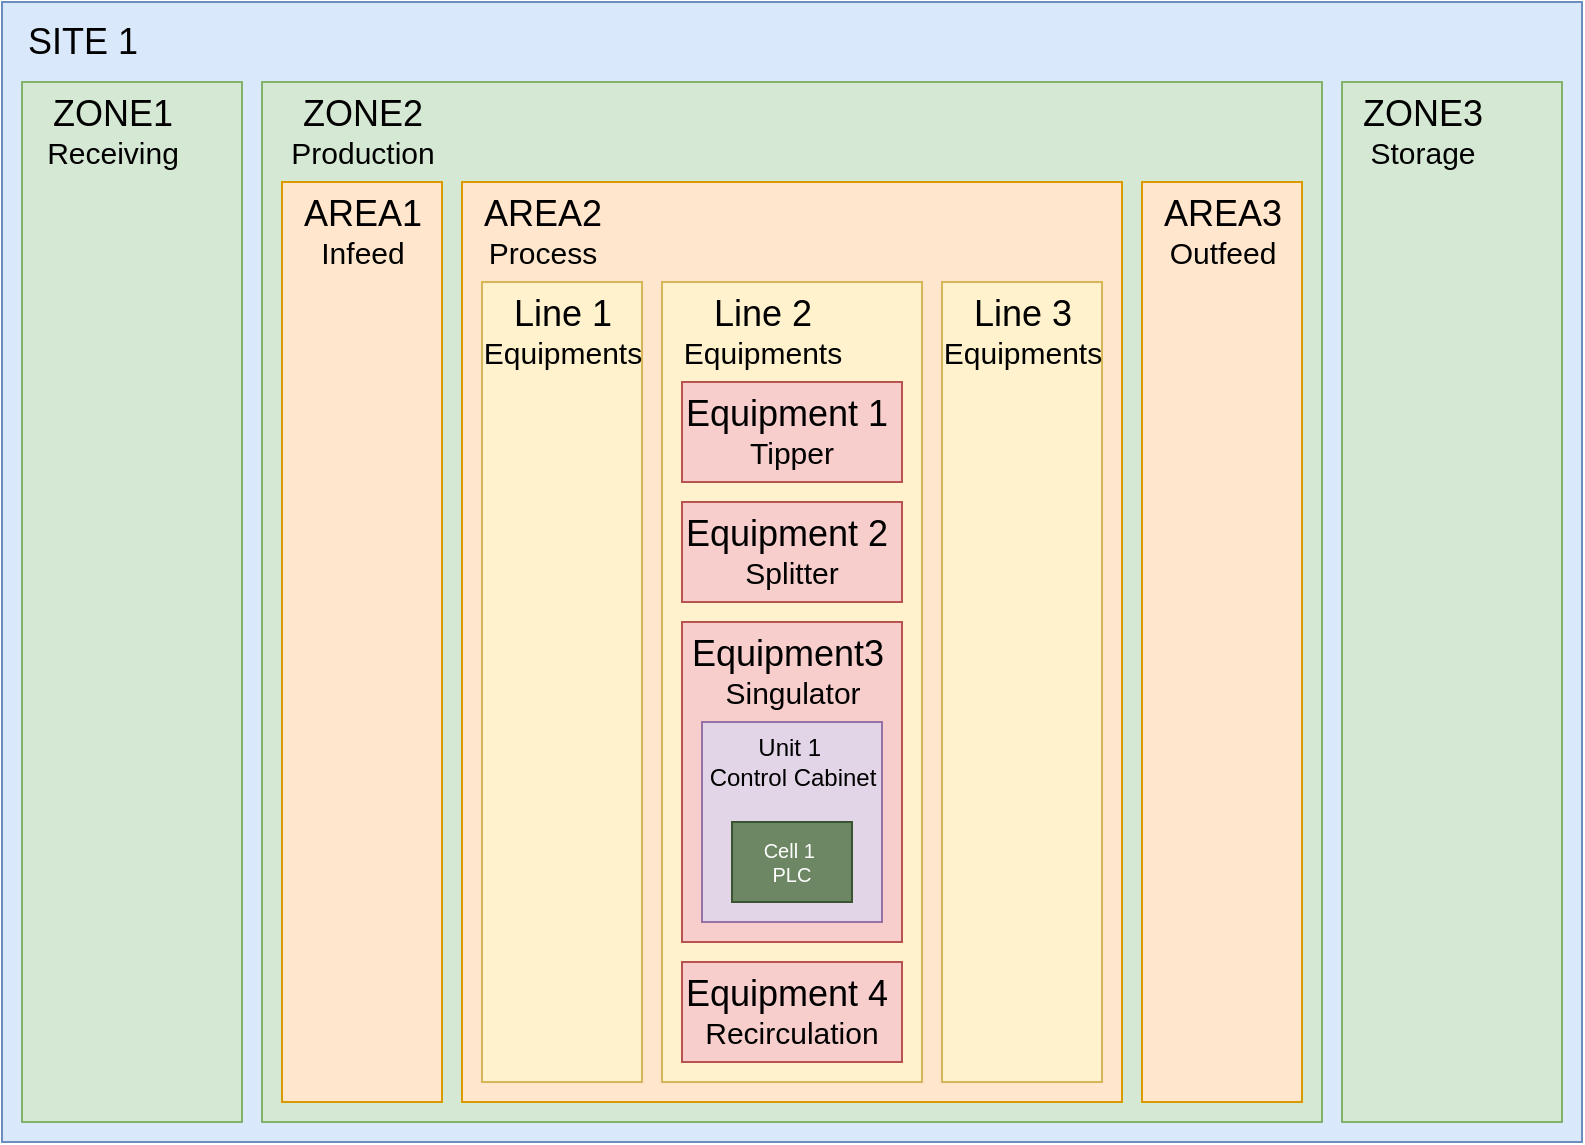 <mxfile version="26.2.14">
  <diagram name="Page-1" id="zzEKwlbeFd6CqcHf-zqJ">
    <mxGraphModel dx="1678" dy="914" grid="1" gridSize="10" guides="1" tooltips="1" connect="1" arrows="1" fold="1" page="1" pageScale="1" pageWidth="850" pageHeight="1100" math="0" shadow="0">
      <root>
        <mxCell id="0" />
        <mxCell id="1" parent="0" />
        <mxCell id="QQ_peA4Y2cugDTk5l_Di-2" value="" style="rounded=0;whiteSpace=wrap;html=1;fillColor=#dae8fc;strokeColor=#6c8ebf;" vertex="1" parent="1">
          <mxGeometry x="30" y="90" width="790" height="570" as="geometry" />
        </mxCell>
        <mxCell id="QQ_peA4Y2cugDTk5l_Di-3" value="&lt;font style=&quot;font-size: 18px;&quot;&gt;SITE 1&lt;/font&gt;" style="text;html=1;align=center;verticalAlign=middle;resizable=0;points=[];autosize=1;strokeColor=none;fillColor=none;" vertex="1" parent="1">
          <mxGeometry x="30" y="90" width="80" height="40" as="geometry" />
        </mxCell>
        <mxCell id="QQ_peA4Y2cugDTk5l_Di-4" value="" style="rounded=0;whiteSpace=wrap;html=1;fillColor=#d5e8d4;strokeColor=#82b366;" vertex="1" parent="1">
          <mxGeometry x="40" y="130" width="110" height="520" as="geometry" />
        </mxCell>
        <mxCell id="QQ_peA4Y2cugDTk5l_Di-5" value="" style="rounded=0;whiteSpace=wrap;html=1;fillColor=#d5e8d4;strokeColor=#82b366;" vertex="1" parent="1">
          <mxGeometry x="160" y="130" width="530" height="520" as="geometry" />
        </mxCell>
        <mxCell id="QQ_peA4Y2cugDTk5l_Di-6" value="" style="rounded=0;whiteSpace=wrap;html=1;fillColor=#d5e8d4;strokeColor=#82b366;" vertex="1" parent="1">
          <mxGeometry x="700" y="130" width="110" height="520" as="geometry" />
        </mxCell>
        <mxCell id="QQ_peA4Y2cugDTk5l_Di-8" value="&lt;span style=&quot;text-wrap-mode: wrap; font-size: 18px;&quot;&gt;ZONE1&lt;/span&gt;&lt;br style=&quot;text-wrap-mode: wrap;&quot;&gt;&lt;font style=&quot;text-wrap-mode: wrap; font-size: 15px;&quot;&gt;Receiving&lt;/font&gt;" style="text;html=1;align=center;verticalAlign=middle;resizable=0;points=[];autosize=1;strokeColor=none;fillColor=none;" vertex="1" parent="1">
          <mxGeometry x="40" y="130" width="90" height="50" as="geometry" />
        </mxCell>
        <mxCell id="QQ_peA4Y2cugDTk5l_Di-9" value="&lt;span style=&quot;text-wrap-mode: wrap; font-size: 18px;&quot;&gt;ZONE2&lt;/span&gt;&lt;br style=&quot;text-wrap-mode: wrap;&quot;&gt;&lt;font style=&quot;text-wrap-mode: wrap; font-size: 15px;&quot;&gt;Production&lt;/font&gt;" style="text;html=1;align=center;verticalAlign=middle;resizable=0;points=[];autosize=1;strokeColor=none;fillColor=none;" vertex="1" parent="1">
          <mxGeometry x="160" y="130" width="100" height="50" as="geometry" />
        </mxCell>
        <mxCell id="QQ_peA4Y2cugDTk5l_Di-11" value="&lt;span style=&quot;text-wrap-mode: wrap; font-size: 18px;&quot;&gt;ZONE3&lt;/span&gt;&lt;br style=&quot;text-wrap-mode: wrap;&quot;&gt;&lt;span style=&quot;font-size: 15px; text-wrap-mode: wrap;&quot;&gt;Storage&lt;/span&gt;" style="text;html=1;align=center;verticalAlign=middle;resizable=0;points=[];autosize=1;strokeColor=none;fillColor=none;" vertex="1" parent="1">
          <mxGeometry x="700" y="130" width="80" height="50" as="geometry" />
        </mxCell>
        <mxCell id="QQ_peA4Y2cugDTk5l_Di-12" value="" style="rounded=0;whiteSpace=wrap;html=1;fillColor=#ffe6cc;strokeColor=#d79b00;" vertex="1" parent="1">
          <mxGeometry x="170" y="180" width="80" height="460" as="geometry" />
        </mxCell>
        <mxCell id="QQ_peA4Y2cugDTk5l_Di-13" value="" style="rounded=0;whiteSpace=wrap;html=1;fillColor=#ffe6cc;strokeColor=#d79b00;" vertex="1" parent="1">
          <mxGeometry x="600" y="180" width="80" height="460" as="geometry" />
        </mxCell>
        <mxCell id="QQ_peA4Y2cugDTk5l_Di-14" value="" style="rounded=0;whiteSpace=wrap;html=1;fillColor=#ffe6cc;strokeColor=#d79b00;" vertex="1" parent="1">
          <mxGeometry x="260" y="180" width="330" height="460" as="geometry" />
        </mxCell>
        <mxCell id="QQ_peA4Y2cugDTk5l_Di-15" value="&lt;span style=&quot;text-wrap-mode: wrap; font-size: 18px;&quot;&gt;AREA1&lt;/span&gt;&lt;br style=&quot;text-wrap-mode: wrap;&quot;&gt;&lt;span style=&quot;text-wrap-mode: wrap; font-size: 15px;&quot;&gt;Infeed&lt;/span&gt;" style="text;html=1;align=center;verticalAlign=middle;resizable=0;points=[];autosize=1;strokeColor=none;fillColor=none;" vertex="1" parent="1">
          <mxGeometry x="170" y="180" width="80" height="50" as="geometry" />
        </mxCell>
        <mxCell id="QQ_peA4Y2cugDTk5l_Di-16" value="&lt;span style=&quot;text-wrap-mode: wrap; font-size: 18px;&quot;&gt;AREA2&lt;/span&gt;&lt;br style=&quot;text-wrap-mode: wrap;&quot;&gt;&lt;span style=&quot;text-wrap-mode: wrap; font-size: 15px;&quot;&gt;Process&lt;/span&gt;" style="text;html=1;align=center;verticalAlign=middle;resizable=0;points=[];autosize=1;strokeColor=none;fillColor=none;" vertex="1" parent="1">
          <mxGeometry x="260" y="180" width="80" height="50" as="geometry" />
        </mxCell>
        <mxCell id="QQ_peA4Y2cugDTk5l_Di-17" value="&lt;span style=&quot;text-wrap-mode: wrap; font-size: 18px;&quot;&gt;AREA3&lt;/span&gt;&lt;br style=&quot;text-wrap-mode: wrap;&quot;&gt;&lt;span style=&quot;text-wrap-mode: wrap; font-size: 15px;&quot;&gt;Outfeed&lt;/span&gt;" style="text;html=1;align=center;verticalAlign=middle;resizable=0;points=[];autosize=1;strokeColor=none;fillColor=none;" vertex="1" parent="1">
          <mxGeometry x="600" y="180" width="80" height="50" as="geometry" />
        </mxCell>
        <mxCell id="QQ_peA4Y2cugDTk5l_Di-18" value="" style="rounded=0;whiteSpace=wrap;html=1;fillColor=#fff2cc;strokeColor=#d6b656;" vertex="1" parent="1">
          <mxGeometry x="270" y="230" width="80" height="400" as="geometry" />
        </mxCell>
        <mxCell id="QQ_peA4Y2cugDTk5l_Di-19" value="&lt;span style=&quot;text-wrap-mode: wrap; font-size: 18px;&quot;&gt;Line 1&lt;/span&gt;&lt;br style=&quot;text-wrap-mode: wrap;&quot;&gt;&lt;span style=&quot;text-wrap-mode: wrap; font-size: 15px;&quot;&gt;Equipments&lt;/span&gt;" style="text;html=1;align=center;verticalAlign=middle;resizable=0;points=[];autosize=1;strokeColor=none;fillColor=none;" vertex="1" parent="1">
          <mxGeometry x="260" y="230" width="100" height="50" as="geometry" />
        </mxCell>
        <mxCell id="QQ_peA4Y2cugDTk5l_Di-20" value="" style="rounded=0;whiteSpace=wrap;html=1;fillColor=#fff2cc;strokeColor=#d6b656;" vertex="1" parent="1">
          <mxGeometry x="360" y="230" width="130" height="400" as="geometry" />
        </mxCell>
        <mxCell id="QQ_peA4Y2cugDTk5l_Di-21" value="&lt;span style=&quot;text-wrap-mode: wrap; font-size: 18px;&quot;&gt;Line 2&lt;/span&gt;&lt;br style=&quot;text-wrap-mode: wrap;&quot;&gt;&lt;span style=&quot;text-wrap-mode: wrap; font-size: 15px;&quot;&gt;Equipments&lt;/span&gt;" style="text;html=1;align=center;verticalAlign=middle;resizable=0;points=[];autosize=1;strokeColor=none;fillColor=none;" vertex="1" parent="1">
          <mxGeometry x="360" y="230" width="100" height="50" as="geometry" />
        </mxCell>
        <mxCell id="QQ_peA4Y2cugDTk5l_Di-22" value="" style="rounded=0;whiteSpace=wrap;html=1;fillColor=#fff2cc;strokeColor=#d6b656;" vertex="1" parent="1">
          <mxGeometry x="500" y="230" width="80" height="400" as="geometry" />
        </mxCell>
        <mxCell id="QQ_peA4Y2cugDTk5l_Di-23" value="&lt;span style=&quot;text-wrap-mode: wrap; font-size: 18px;&quot;&gt;Line 3&lt;/span&gt;&lt;br style=&quot;text-wrap-mode: wrap;&quot;&gt;&lt;span style=&quot;text-wrap-mode: wrap; font-size: 15px;&quot;&gt;Equipments&lt;/span&gt;" style="text;html=1;align=center;verticalAlign=middle;resizable=0;points=[];autosize=1;strokeColor=none;fillColor=none;" vertex="1" parent="1">
          <mxGeometry x="490" y="230" width="100" height="50" as="geometry" />
        </mxCell>
        <mxCell id="QQ_peA4Y2cugDTk5l_Di-24" value="&lt;font style=&quot;&quot;&gt;&lt;span style=&quot;font-size: 18px;&quot;&gt;Equipment 1&amp;nbsp;&lt;br&gt;&lt;/span&gt;&lt;span style=&quot;font-size: 15px;&quot;&gt;Tipper&lt;/span&gt;&lt;/font&gt;" style="rounded=0;whiteSpace=wrap;html=1;fillColor=#f8cecc;strokeColor=#b85450;" vertex="1" parent="1">
          <mxGeometry x="370" y="280" width="110" height="50" as="geometry" />
        </mxCell>
        <mxCell id="QQ_peA4Y2cugDTk5l_Di-25" value="&lt;font style=&quot;&quot;&gt;&lt;span style=&quot;font-size: 18px;&quot;&gt;Equipment 2&amp;nbsp;&lt;br&gt;&lt;/span&gt;&lt;span style=&quot;font-size: 15px;&quot;&gt;Splitter&lt;/span&gt;&lt;/font&gt;" style="rounded=0;whiteSpace=wrap;html=1;fillColor=#f8cecc;strokeColor=#b85450;" vertex="1" parent="1">
          <mxGeometry x="370" y="340" width="110" height="50" as="geometry" />
        </mxCell>
        <mxCell id="QQ_peA4Y2cugDTk5l_Di-26" value="" style="rounded=0;whiteSpace=wrap;html=1;fillColor=#f8cecc;strokeColor=#b85450;" vertex="1" parent="1">
          <mxGeometry x="370" y="400" width="110" height="160" as="geometry" />
        </mxCell>
        <mxCell id="QQ_peA4Y2cugDTk5l_Di-27" value="&lt;font style=&quot;&quot;&gt;&lt;span style=&quot;font-size: 18px;&quot;&gt;Equipment 4&amp;nbsp;&lt;br&gt;&lt;/span&gt;&lt;span style=&quot;font-size: 15px;&quot;&gt;Recirculation&lt;/span&gt;&lt;/font&gt;" style="rounded=0;whiteSpace=wrap;html=1;fillColor=#f8cecc;strokeColor=#b85450;" vertex="1" parent="1">
          <mxGeometry x="370" y="570" width="110" height="50" as="geometry" />
        </mxCell>
        <mxCell id="QQ_peA4Y2cugDTk5l_Di-29" value="&lt;span style=&quot;text-wrap-mode: wrap; font-size: 18px;&quot;&gt;Equipment3&amp;nbsp;&lt;br&gt;&lt;/span&gt;&lt;span style=&quot;text-wrap-mode: wrap; font-size: 15px;&quot;&gt;Singulator&lt;/span&gt;" style="text;html=1;align=center;verticalAlign=middle;resizable=0;points=[];autosize=1;strokeColor=none;fillColor=none;" vertex="1" parent="1">
          <mxGeometry x="365" y="400" width="120" height="50" as="geometry" />
        </mxCell>
        <mxCell id="QQ_peA4Y2cugDTk5l_Di-34" value="" style="rounded=0;whiteSpace=wrap;html=1;fillColor=#e1d5e7;strokeColor=#9673a6;" vertex="1" parent="1">
          <mxGeometry x="380" y="450" width="90" height="100" as="geometry" />
        </mxCell>
        <mxCell id="QQ_peA4Y2cugDTk5l_Di-35" value="&lt;font&gt;Cell 1&amp;nbsp;&lt;br&gt;PLC&lt;/font&gt;" style="rounded=0;whiteSpace=wrap;html=1;fillColor=#6d8764;strokeColor=#3A5431;fontColor=#ffffff;fontSize=10;" vertex="1" parent="1">
          <mxGeometry x="395" y="500" width="60" height="40" as="geometry" />
        </mxCell>
        <mxCell id="QQ_peA4Y2cugDTk5l_Di-36" value="&lt;font&gt;&lt;span style=&quot;text-wrap-mode: wrap;&quot;&gt;Unit 1&amp;nbsp;&lt;br&gt;&lt;/span&gt;&lt;span style=&quot;text-wrap-mode: wrap;&quot;&gt;Control Cabinet&lt;/span&gt;&lt;/font&gt;" style="text;html=1;align=center;verticalAlign=middle;resizable=0;points=[];autosize=1;strokeColor=none;fillColor=none;fontSize=12;" vertex="1" parent="1">
          <mxGeometry x="370" y="450" width="110" height="40" as="geometry" />
        </mxCell>
      </root>
    </mxGraphModel>
  </diagram>
</mxfile>
